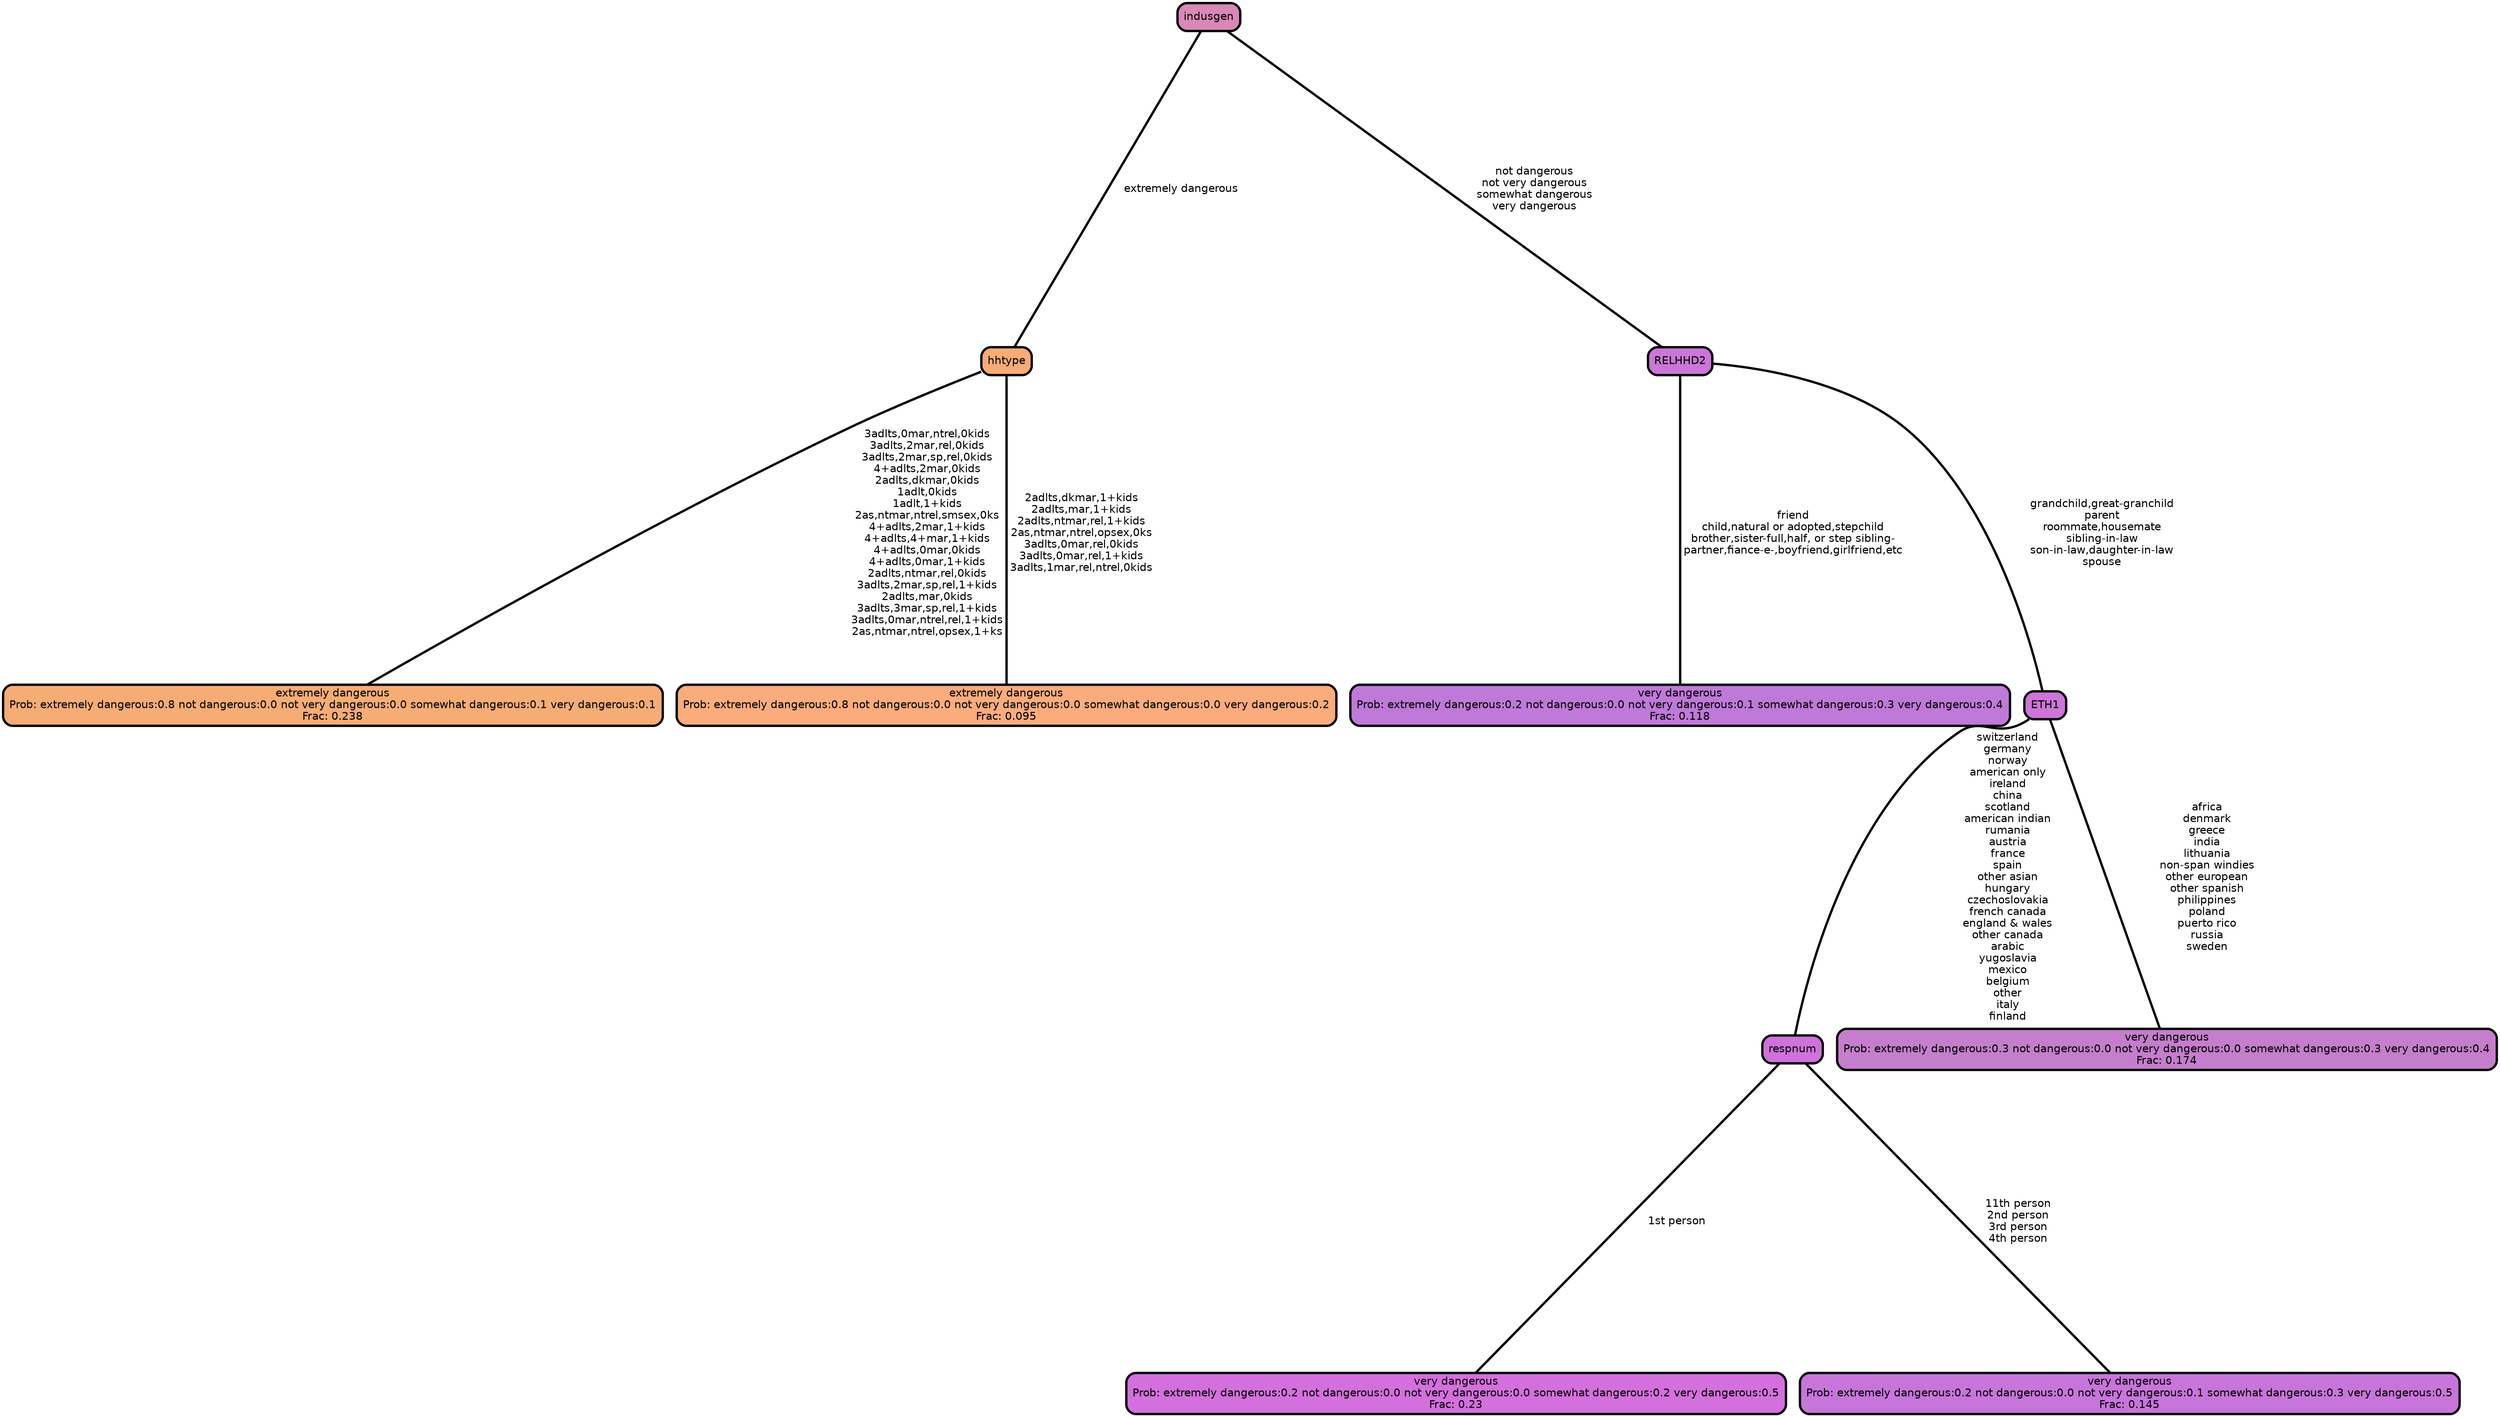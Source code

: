 graph Tree {
node [shape=box, style="filled, rounded",color="black",penwidth="3",fontcolor="black",                 fontname=helvetica] ;
graph [ranksep="0 equally", splines=straight,                 bgcolor=transparent, dpi=200] ;
edge [fontname=helvetica, color=black] ;
0 [label="extremely dangerous
Prob: extremely dangerous:0.8 not dangerous:0.0 not very dangerous:0.0 somewhat dangerous:0.1 very dangerous:0.1
Frac: 0.238", fillcolor="#f5ac75"] ;
1 [label="hhtype", fillcolor="#f7ac77"] ;
2 [label="extremely dangerous
Prob: extremely dangerous:0.8 not dangerous:0.0 not very dangerous:0.0 somewhat dangerous:0.0 very dangerous:0.2
Frac: 0.095", fillcolor="#faac7c"] ;
3 [label="indusgen", fillcolor="#d988b7"] ;
4 [label="very dangerous
Prob: extremely dangerous:0.2 not dangerous:0.0 not very dangerous:0.1 somewhat dangerous:0.3 very dangerous:0.4
Frac: 0.118", fillcolor="#bf79d8"] ;
5 [label="RELHHD2", fillcolor="#ca77d7"] ;
6 [label="very dangerous
Prob: extremely dangerous:0.2 not dangerous:0.0 not very dangerous:0.0 somewhat dangerous:0.2 very dangerous:0.5
Frac: 0.23", fillcolor="#d470dd"] ;
7 [label="respnum", fillcolor="#cf72dc"] ;
8 [label="very dangerous
Prob: extremely dangerous:0.2 not dangerous:0.0 not very dangerous:0.1 somewhat dangerous:0.3 very dangerous:0.5
Frac: 0.145", fillcolor="#c875db"] ;
9 [label="ETH1", fillcolor="#cc76d7"] ;
10 [label="very dangerous
Prob: extremely dangerous:0.3 not dangerous:0.0 not very dangerous:0.0 somewhat dangerous:0.3 very dangerous:0.4
Frac: 0.174", fillcolor="#c57ecb"] ;
1 -- 0 [label=" 3adlts,0mar,ntrel,0kids\n 3adlts,2mar,rel,0kids\n 3adlts,2mar,sp,rel,0kids\n 4+adlts,2mar,0kids\n 2adlts,dkmar,0kids\n 1adlt,0kids\n 1adlt,1+kids\n 2as,ntmar,ntrel,smsex,0ks\n 4+adlts,2mar,1+kids\n 4+adlts,4+mar,1+kids\n 4+adlts,0mar,0kids\n 4+adlts,0mar,1+kids\n 2adlts,ntmar,rel,0kids\n 3adlts,2mar,sp,rel,1+kids\n 2adlts,mar,0kids\n 3adlts,3mar,sp,rel,1+kids\n 3adlts,0mar,ntrel,rel,1+kids\n 2as,ntmar,ntrel,opsex,1+ks",penwidth=3] ;
1 -- 2 [label=" 2adlts,dkmar,1+kids\n 2adlts,mar,1+kids\n 2adlts,ntmar,rel,1+kids\n 2as,ntmar,ntrel,opsex,0ks\n 3adlts,0mar,rel,0kids\n 3adlts,0mar,rel,1+kids\n 3adlts,1mar,rel,ntrel,0kids",penwidth=3] ;
3 -- 1 [label=" extremely dangerous",penwidth=3] ;
3 -- 5 [label=" not dangerous\n not very dangerous\n somewhat dangerous\n very dangerous",penwidth=3] ;
5 -- 4 [label=" friend\n child,natural or adopted,stepchild\n brother,sister-full,half, or step sibling-\n partner,fiance-e-,boyfriend,girlfriend,etc",penwidth=3] ;
5 -- 9 [label=" grandchild,great-granchild\n parent\n roommate,housemate\n sibling-in-law\n son-in-law,daughter-in-law\n spouse",penwidth=3] ;
7 -- 6 [label=" 1st person",penwidth=3] ;
7 -- 8 [label=" 11th person\n 2nd person\n 3rd person\n 4th person",penwidth=3] ;
9 -- 7 [label=" switzerland\n germany\n norway\n american only\n ireland\n china\n scotland\n american indian\n rumania\n austria\n france\n spain\n other asian\n hungary\n czechoslovakia\n french canada\n england & wales\n other canada\n arabic\n yugoslavia\n mexico\n belgium\n other\n italy\n finland",penwidth=3] ;
9 -- 10 [label=" africa\n denmark\n greece\n india\n lithuania\n non-span windies\n other european\n other spanish\n philippines\n poland\n puerto rico\n russia\n sweden",penwidth=3] ;
{rank = same;}}
